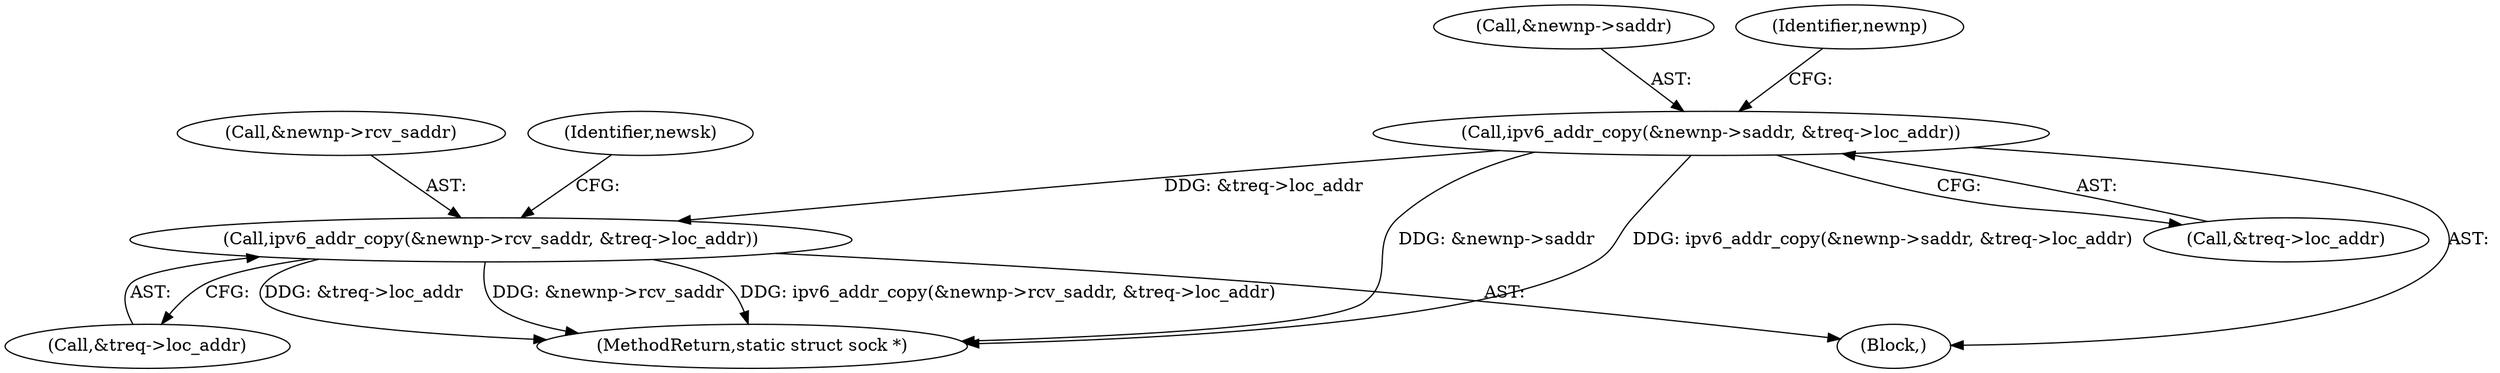 digraph "0_linux_f6d8bd051c391c1c0458a30b2a7abcd939329259_33@API" {
"1000343" [label="(Call,ipv6_addr_copy(&newnp->saddr, &treq->loc_addr))"];
"1000352" [label="(Call,ipv6_addr_copy(&newnp->rcv_saddr, &treq->loc_addr))"];
"1000344" [label="(Call,&newnp->saddr)"];
"1000352" [label="(Call,ipv6_addr_copy(&newnp->rcv_saddr, &treq->loc_addr))"];
"1000115" [label="(Block,)"];
"1000343" [label="(Call,ipv6_addr_copy(&newnp->saddr, &treq->loc_addr))"];
"1000353" [label="(Call,&newnp->rcv_saddr)"];
"1000363" [label="(Identifier,newsk)"];
"1000357" [label="(Call,&treq->loc_addr)"];
"1000355" [label="(Identifier,newnp)"];
"1000348" [label="(Call,&treq->loc_addr)"];
"1000604" [label="(MethodReturn,static struct sock *)"];
"1000343" -> "1000115"  [label="AST: "];
"1000343" -> "1000348"  [label="CFG: "];
"1000344" -> "1000343"  [label="AST: "];
"1000348" -> "1000343"  [label="AST: "];
"1000355" -> "1000343"  [label="CFG: "];
"1000343" -> "1000604"  [label="DDG: &newnp->saddr"];
"1000343" -> "1000604"  [label="DDG: ipv6_addr_copy(&newnp->saddr, &treq->loc_addr)"];
"1000343" -> "1000352"  [label="DDG: &treq->loc_addr"];
"1000352" -> "1000115"  [label="AST: "];
"1000352" -> "1000357"  [label="CFG: "];
"1000353" -> "1000352"  [label="AST: "];
"1000357" -> "1000352"  [label="AST: "];
"1000363" -> "1000352"  [label="CFG: "];
"1000352" -> "1000604"  [label="DDG: &treq->loc_addr"];
"1000352" -> "1000604"  [label="DDG: &newnp->rcv_saddr"];
"1000352" -> "1000604"  [label="DDG: ipv6_addr_copy(&newnp->rcv_saddr, &treq->loc_addr)"];
}
